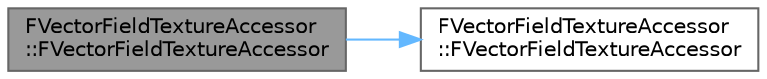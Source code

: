 digraph "FVectorFieldTextureAccessor::FVectorFieldTextureAccessor"
{
 // INTERACTIVE_SVG=YES
 // LATEX_PDF_SIZE
  bgcolor="transparent";
  edge [fontname=Helvetica,fontsize=10,labelfontname=Helvetica,labelfontsize=10];
  node [fontname=Helvetica,fontsize=10,shape=box,height=0.2,width=0.4];
  rankdir="LR";
  Node1 [id="Node000001",label="FVectorFieldTextureAccessor\l::FVectorFieldTextureAccessor",height=0.2,width=0.4,color="gray40", fillcolor="grey60", style="filled", fontcolor="black",tooltip=" "];
  Node1 -> Node2 [id="edge1_Node000001_Node000002",color="steelblue1",style="solid",tooltip=" "];
  Node2 [id="Node000002",label="FVectorFieldTextureAccessor\l::FVectorFieldTextureAccessor",height=0.2,width=0.4,color="grey40", fillcolor="white", style="filled",URL="$d4/dd7/structFVectorFieldTextureAccessor.html#af2dfe208dc7a6293ee22d9ed5c623362",tooltip=" "];
}
